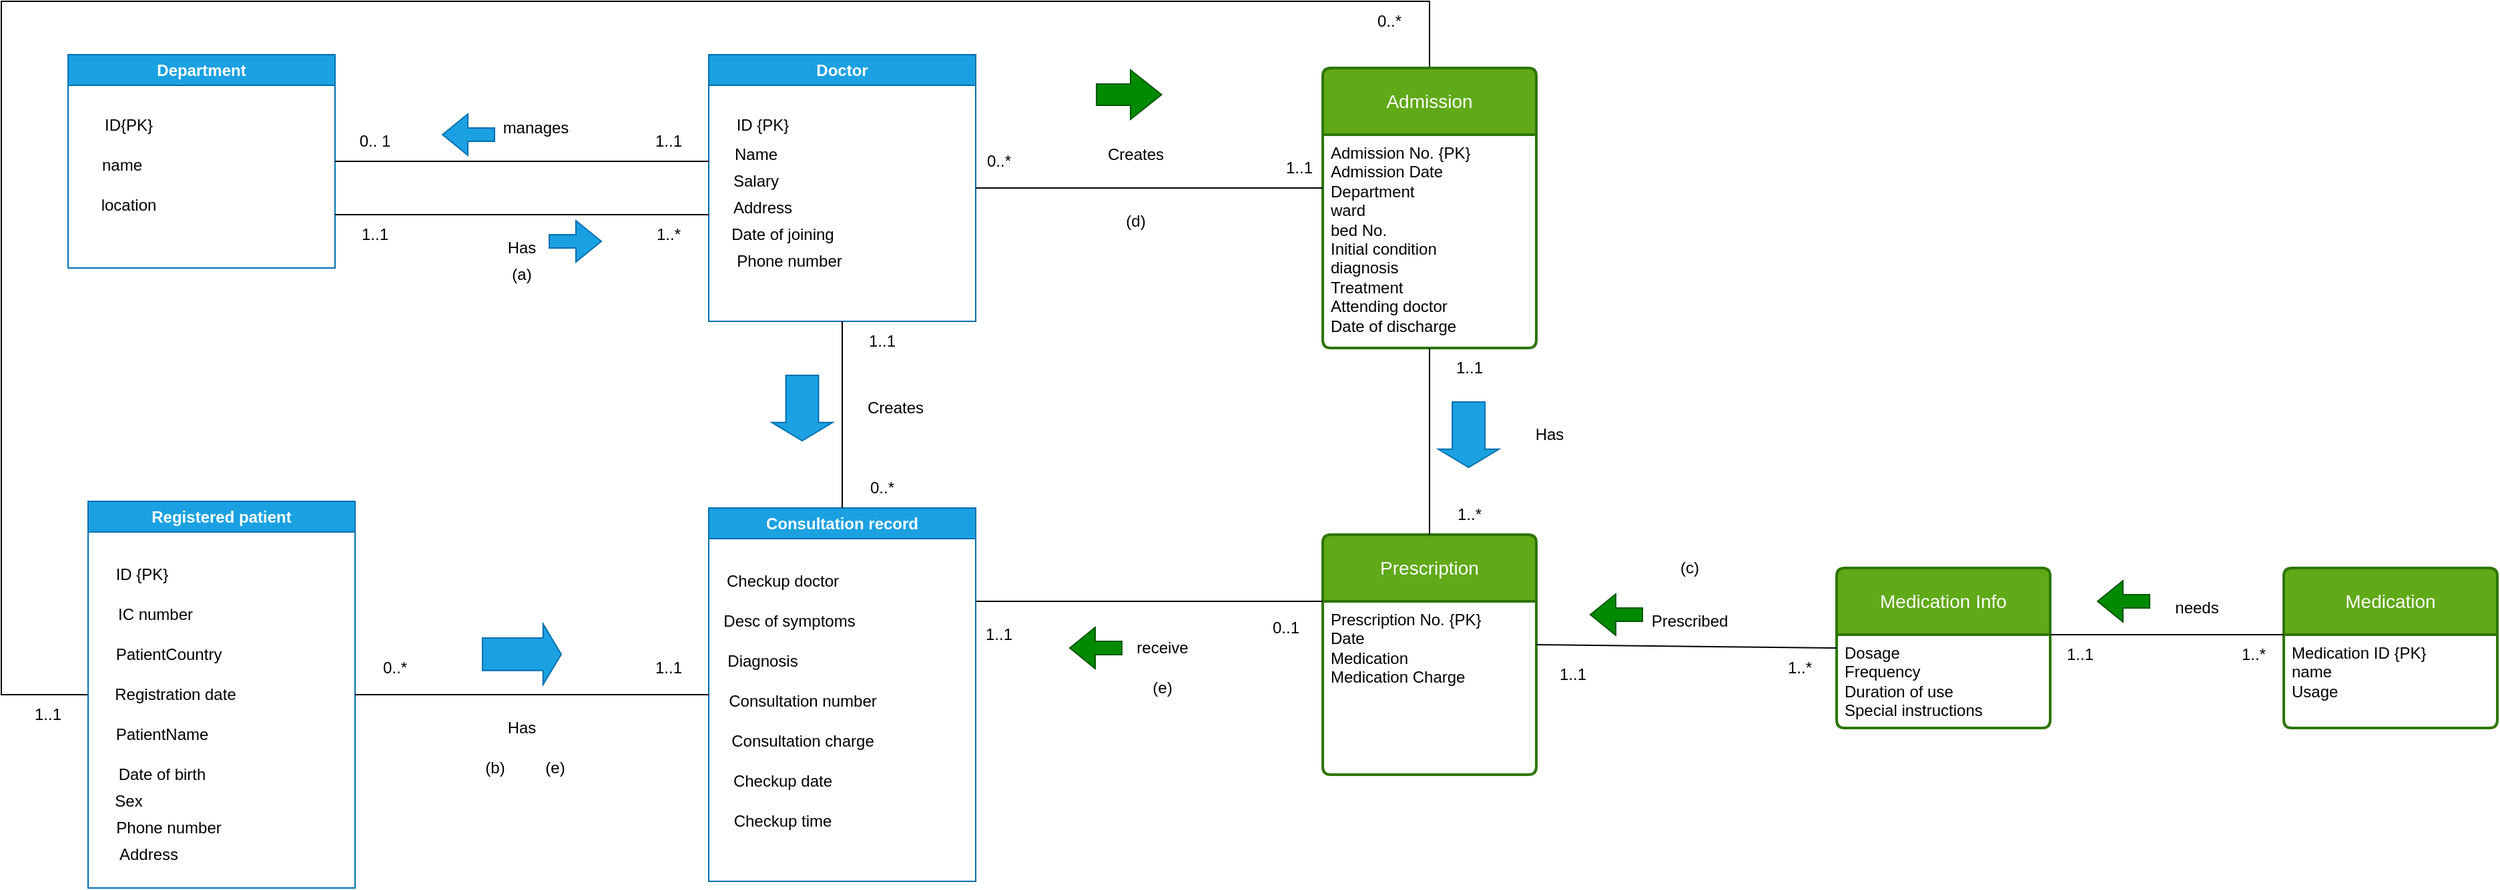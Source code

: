 <mxfile version="26.2.14">
  <diagram name="Page-1" id="pgiMqyUjf4aCU3Kz9-66">
    <mxGraphModel dx="1316" dy="726" grid="1" gridSize="10" guides="1" tooltips="1" connect="1" arrows="1" fold="1" page="1" pageScale="1" pageWidth="850" pageHeight="1100" math="0" shadow="0">
      <root>
        <mxCell id="0" />
        <mxCell id="1" parent="0" />
        <mxCell id="iwBYStO_40tfpdYds1Tp-1" value="Department" style="swimlane;whiteSpace=wrap;html=1;fillColor=#1ba1e2;fontColor=#ffffff;strokeColor=#006EAF;fillStyle=auto;" parent="1" vertex="1">
          <mxGeometry x="190" y="690" width="200" height="160" as="geometry" />
        </mxCell>
        <mxCell id="iwBYStO_40tfpdYds1Tp-2" value="ID{PK}" style="text;html=1;align=center;verticalAlign=middle;resizable=0;points=[];autosize=1;strokeColor=none;fillColor=none;" parent="iwBYStO_40tfpdYds1Tp-1" vertex="1">
          <mxGeometry x="15" y="38" width="60" height="30" as="geometry" />
        </mxCell>
        <mxCell id="iwBYStO_40tfpdYds1Tp-4" value="location" style="text;html=1;align=center;verticalAlign=middle;resizable=0;points=[];autosize=1;strokeColor=none;fillColor=none;" parent="iwBYStO_40tfpdYds1Tp-1" vertex="1">
          <mxGeometry x="15" y="98" width="60" height="30" as="geometry" />
        </mxCell>
        <mxCell id="iwBYStO_40tfpdYds1Tp-3" value="name" style="text;html=1;align=center;verticalAlign=middle;resizable=0;points=[];autosize=1;strokeColor=none;fillColor=none;" parent="iwBYStO_40tfpdYds1Tp-1" vertex="1">
          <mxGeometry x="15" y="68" width="50" height="30" as="geometry" />
        </mxCell>
        <mxCell id="iwBYStO_40tfpdYds1Tp-5" value="Doctor" style="swimlane;whiteSpace=wrap;html=1;fillColor=#1ba1e2;fontColor=#ffffff;strokeColor=#006EAF;" parent="1" vertex="1">
          <mxGeometry x="670" y="690" width="200" height="200" as="geometry" />
        </mxCell>
        <mxCell id="iwBYStO_40tfpdYds1Tp-7" value="Name" style="text;html=1;align=center;verticalAlign=middle;resizable=0;points=[];autosize=1;strokeColor=none;fillColor=none;" parent="iwBYStO_40tfpdYds1Tp-5" vertex="1">
          <mxGeometry x="5" y="60" width="60" height="30" as="geometry" />
        </mxCell>
        <mxCell id="iwBYStO_40tfpdYds1Tp-8" value="Phone number" style="text;html=1;align=center;verticalAlign=middle;resizable=0;points=[];autosize=1;strokeColor=none;fillColor=none;" parent="iwBYStO_40tfpdYds1Tp-5" vertex="1">
          <mxGeometry x="10" y="140" width="100" height="30" as="geometry" />
        </mxCell>
        <mxCell id="iwBYStO_40tfpdYds1Tp-6" value="ID {PK}" style="text;html=1;align=center;verticalAlign=middle;resizable=0;points=[];autosize=1;strokeColor=none;fillColor=none;" parent="iwBYStO_40tfpdYds1Tp-5" vertex="1">
          <mxGeometry x="10" y="38" width="60" height="30" as="geometry" />
        </mxCell>
        <mxCell id="iwBYStO_40tfpdYds1Tp-9" value="Address" style="text;html=1;align=center;verticalAlign=middle;resizable=0;points=[];autosize=1;strokeColor=none;fillColor=none;" parent="iwBYStO_40tfpdYds1Tp-5" vertex="1">
          <mxGeometry x="5" y="100" width="70" height="30" as="geometry" />
        </mxCell>
        <mxCell id="iwBYStO_40tfpdYds1Tp-10" value="Salary" style="text;html=1;align=center;verticalAlign=middle;resizable=0;points=[];autosize=1;strokeColor=none;fillColor=none;" parent="iwBYStO_40tfpdYds1Tp-5" vertex="1">
          <mxGeometry x="5" y="80" width="60" height="30" as="geometry" />
        </mxCell>
        <mxCell id="iwBYStO_40tfpdYds1Tp-11" value="Date of joining" style="text;html=1;align=center;verticalAlign=middle;resizable=0;points=[];autosize=1;strokeColor=none;fillColor=none;" parent="iwBYStO_40tfpdYds1Tp-5" vertex="1">
          <mxGeometry x="5" y="120" width="100" height="30" as="geometry" />
        </mxCell>
        <mxCell id="g-n3ValnLm8aZ3QtFes6-37" style="edgeStyle=orthogonalEdgeStyle;rounded=0;orthogonalLoop=1;jettySize=auto;html=1;entryX=0.5;entryY=0;entryDx=0;entryDy=0;endArrow=none;startFill=0;" edge="1" parent="1" source="iwBYStO_40tfpdYds1Tp-29" target="CYYpIv-HnM-2PHfvu33v-6">
          <mxGeometry relative="1" as="geometry">
            <Array as="points">
              <mxPoint x="140" y="1170" />
              <mxPoint x="140" y="650" />
              <mxPoint x="1210" y="650" />
            </Array>
          </mxGeometry>
        </mxCell>
        <mxCell id="iwBYStO_40tfpdYds1Tp-29" value="Registered patient" style="swimlane;whiteSpace=wrap;html=1;fillColor=#1ba1e2;fontColor=#ffffff;strokeColor=#006EAF;" parent="1" vertex="1">
          <mxGeometry x="205" y="1025" width="200" height="290" as="geometry" />
        </mxCell>
        <mxCell id="iwBYStO_40tfpdYds1Tp-30" value="ID {PK}" style="text;html=1;align=center;verticalAlign=middle;resizable=0;points=[];autosize=1;strokeColor=none;fillColor=none;" parent="iwBYStO_40tfpdYds1Tp-29" vertex="1">
          <mxGeometry x="10" y="40" width="60" height="30" as="geometry" />
        </mxCell>
        <mxCell id="iwBYStO_40tfpdYds1Tp-31" value="Registration date" style="text;html=1;align=center;verticalAlign=middle;resizable=0;points=[];autosize=1;strokeColor=none;fillColor=none;" parent="iwBYStO_40tfpdYds1Tp-29" vertex="1">
          <mxGeometry x="10" y="130" width="110" height="30" as="geometry" />
        </mxCell>
        <mxCell id="iwBYStO_40tfpdYds1Tp-21" value="PatientName" style="text;html=1;align=center;verticalAlign=middle;resizable=0;points=[];autosize=1;strokeColor=none;fillColor=none;" parent="iwBYStO_40tfpdYds1Tp-29" vertex="1">
          <mxGeometry x="10" y="160" width="90" height="30" as="geometry" />
        </mxCell>
        <mxCell id="iwBYStO_40tfpdYds1Tp-22" value="PatientCountry" style="text;html=1;align=center;verticalAlign=middle;resizable=0;points=[];autosize=1;strokeColor=none;fillColor=none;" parent="iwBYStO_40tfpdYds1Tp-29" vertex="1">
          <mxGeometry x="10" y="100" width="100" height="30" as="geometry" />
        </mxCell>
        <mxCell id="iwBYStO_40tfpdYds1Tp-23" value="IC number" style="text;html=1;align=center;verticalAlign=middle;resizable=0;points=[];autosize=1;strokeColor=none;fillColor=none;" parent="iwBYStO_40tfpdYds1Tp-29" vertex="1">
          <mxGeometry x="10" y="70" width="80" height="30" as="geometry" />
        </mxCell>
        <mxCell id="iwBYStO_40tfpdYds1Tp-25" value="Date of birth" style="text;html=1;align=center;verticalAlign=middle;resizable=0;points=[];autosize=1;strokeColor=none;fillColor=none;" parent="iwBYStO_40tfpdYds1Tp-29" vertex="1">
          <mxGeometry x="10" y="190" width="90" height="30" as="geometry" />
        </mxCell>
        <mxCell id="iwBYStO_40tfpdYds1Tp-26" value="Sex" style="text;html=1;align=center;verticalAlign=middle;resizable=0;points=[];autosize=1;strokeColor=none;fillColor=none;" parent="iwBYStO_40tfpdYds1Tp-29" vertex="1">
          <mxGeometry x="10" y="210" width="40" height="30" as="geometry" />
        </mxCell>
        <mxCell id="iwBYStO_40tfpdYds1Tp-27" value="Phone number" style="text;html=1;align=center;verticalAlign=middle;resizable=0;points=[];autosize=1;strokeColor=none;fillColor=none;" parent="iwBYStO_40tfpdYds1Tp-29" vertex="1">
          <mxGeometry x="10" y="230" width="100" height="30" as="geometry" />
        </mxCell>
        <mxCell id="iwBYStO_40tfpdYds1Tp-28" value="Address" style="text;html=1;align=center;verticalAlign=middle;resizable=0;points=[];autosize=1;strokeColor=none;fillColor=none;" parent="iwBYStO_40tfpdYds1Tp-29" vertex="1">
          <mxGeometry x="10" y="250" width="70" height="30" as="geometry" />
        </mxCell>
        <mxCell id="iwBYStO_40tfpdYds1Tp-32" value="" style="endArrow=none;html=1;rounded=0;" parent="1" edge="1">
          <mxGeometry width="50" height="50" relative="1" as="geometry">
            <mxPoint x="390" y="770" as="sourcePoint" />
            <mxPoint x="670" y="770" as="targetPoint" />
          </mxGeometry>
        </mxCell>
        <mxCell id="iwBYStO_40tfpdYds1Tp-33" value="" style="endArrow=none;html=1;rounded=0;" parent="1" edge="1">
          <mxGeometry width="50" height="50" relative="1" as="geometry">
            <mxPoint x="390" y="810" as="sourcePoint" />
            <mxPoint x="670" y="810" as="targetPoint" />
          </mxGeometry>
        </mxCell>
        <mxCell id="iwBYStO_40tfpdYds1Tp-35" value="Consultation record" style="swimlane;whiteSpace=wrap;html=1;fillColor=#1ba1e2;fontColor=#ffffff;strokeColor=#006EAF;" parent="1" vertex="1">
          <mxGeometry x="670" y="1030" width="200" height="280" as="geometry" />
        </mxCell>
        <mxCell id="iwBYStO_40tfpdYds1Tp-39" value="Checkup doctor" style="text;html=1;align=center;verticalAlign=middle;resizable=0;points=[];autosize=1;strokeColor=none;fillColor=none;" parent="iwBYStO_40tfpdYds1Tp-35" vertex="1">
          <mxGeometry y="40" width="110" height="30" as="geometry" />
        </mxCell>
        <mxCell id="iwBYStO_40tfpdYds1Tp-40" value="Desc of symptoms" style="text;html=1;align=center;verticalAlign=middle;resizable=0;points=[];autosize=1;strokeColor=none;fillColor=none;" parent="iwBYStO_40tfpdYds1Tp-35" vertex="1">
          <mxGeometry y="70" width="120" height="30" as="geometry" />
        </mxCell>
        <mxCell id="iwBYStO_40tfpdYds1Tp-41" value="Diagnosis" style="text;html=1;align=center;verticalAlign=middle;resizable=0;points=[];autosize=1;strokeColor=none;fillColor=none;" parent="iwBYStO_40tfpdYds1Tp-35" vertex="1">
          <mxGeometry y="100" width="80" height="30" as="geometry" />
        </mxCell>
        <mxCell id="iwBYStO_40tfpdYds1Tp-42" value="Consultation number" style="text;html=1;align=center;verticalAlign=middle;resizable=0;points=[];autosize=1;strokeColor=none;fillColor=none;" parent="iwBYStO_40tfpdYds1Tp-35" vertex="1">
          <mxGeometry x="5" y="130" width="130" height="30" as="geometry" />
        </mxCell>
        <mxCell id="iwBYStO_40tfpdYds1Tp-45" value="Consultation charge" style="text;html=1;align=center;verticalAlign=middle;resizable=0;points=[];autosize=1;strokeColor=none;fillColor=none;" parent="iwBYStO_40tfpdYds1Tp-35" vertex="1">
          <mxGeometry x="5" y="160" width="130" height="30" as="geometry" />
        </mxCell>
        <mxCell id="iwBYStO_40tfpdYds1Tp-46" value="Checkup date" style="text;html=1;align=center;verticalAlign=middle;resizable=0;points=[];autosize=1;strokeColor=none;fillColor=none;" parent="iwBYStO_40tfpdYds1Tp-35" vertex="1">
          <mxGeometry x="5" y="190" width="100" height="30" as="geometry" />
        </mxCell>
        <mxCell id="iwBYStO_40tfpdYds1Tp-48" value="Checkup time" style="text;html=1;align=center;verticalAlign=middle;resizable=0;points=[];autosize=1;strokeColor=none;fillColor=none;" parent="iwBYStO_40tfpdYds1Tp-35" vertex="1">
          <mxGeometry x="5" y="220" width="100" height="30" as="geometry" />
        </mxCell>
        <mxCell id="SlIInPcPAZ8TnYqFgtZE-3" value="manages" style="text;html=1;align=center;verticalAlign=middle;resizable=0;points=[];autosize=1;strokeColor=none;fillColor=none;" parent="1" vertex="1">
          <mxGeometry x="505" y="730" width="70" height="30" as="geometry" />
        </mxCell>
        <mxCell id="SlIInPcPAZ8TnYqFgtZE-5" value="0.. 1" style="text;html=1;align=center;verticalAlign=middle;whiteSpace=wrap;rounded=0;" parent="1" vertex="1">
          <mxGeometry x="390" y="740" width="60" height="30" as="geometry" />
        </mxCell>
        <mxCell id="SlIInPcPAZ8TnYqFgtZE-6" value="" style="shape=flexArrow;endArrow=block;html=1;rounded=0;fillColor=#1ba1e2;strokeColor=#006EAF;" parent="1" edge="1">
          <mxGeometry width="50" height="50" relative="1" as="geometry">
            <mxPoint x="550" y="830" as="sourcePoint" />
            <mxPoint x="590" y="830" as="targetPoint" />
          </mxGeometry>
        </mxCell>
        <mxCell id="SlIInPcPAZ8TnYqFgtZE-7" value="" style="shape=flexArrow;endArrow=block;html=1;rounded=0;fillColor=#1ba1e2;strokeColor=#006EAF;" parent="1" edge="1">
          <mxGeometry width="50" height="50" relative="1" as="geometry">
            <mxPoint x="510" y="750" as="sourcePoint" />
            <mxPoint x="470" y="750" as="targetPoint" />
          </mxGeometry>
        </mxCell>
        <mxCell id="SlIInPcPAZ8TnYqFgtZE-9" value="Has" style="text;html=1;align=center;verticalAlign=middle;whiteSpace=wrap;rounded=0;" parent="1" vertex="1">
          <mxGeometry x="500" y="820" width="60" height="30" as="geometry" />
        </mxCell>
        <mxCell id="SlIInPcPAZ8TnYqFgtZE-10" value="1..1" style="text;html=1;align=center;verticalAlign=middle;whiteSpace=wrap;rounded=0;" parent="1" vertex="1">
          <mxGeometry x="610" y="740" width="60" height="30" as="geometry" />
        </mxCell>
        <mxCell id="SlIInPcPAZ8TnYqFgtZE-11" value="1..1" style="text;html=1;align=center;verticalAlign=middle;whiteSpace=wrap;rounded=0;" parent="1" vertex="1">
          <mxGeometry x="390" y="810" width="60" height="30" as="geometry" />
        </mxCell>
        <mxCell id="SlIInPcPAZ8TnYqFgtZE-12" value="1..*" style="text;html=1;align=center;verticalAlign=middle;whiteSpace=wrap;rounded=0;" parent="1" vertex="1">
          <mxGeometry x="610" y="810" width="60" height="30" as="geometry" />
        </mxCell>
        <mxCell id="SlIInPcPAZ8TnYqFgtZE-24" value="" style="shape=flexArrow;endArrow=block;html=1;rounded=0;fillColor=#1ba1e2;strokeColor=#006EAF;width=24.444;endSize=4.206;" parent="1" edge="1">
          <mxGeometry width="50" height="50" relative="1" as="geometry">
            <mxPoint x="500" y="1139.71" as="sourcePoint" />
            <mxPoint x="560" y="1139.71" as="targetPoint" />
          </mxGeometry>
        </mxCell>
        <mxCell id="SlIInPcPAZ8TnYqFgtZE-25" value="Has" style="text;html=1;align=center;verticalAlign=middle;whiteSpace=wrap;rounded=0;" parent="1" vertex="1">
          <mxGeometry x="500" y="1180" width="60" height="30" as="geometry" />
        </mxCell>
        <mxCell id="SlIInPcPAZ8TnYqFgtZE-26" value="1..1" style="text;html=1;align=center;verticalAlign=middle;whiteSpace=wrap;rounded=0;" parent="1" vertex="1">
          <mxGeometry x="610" y="1135" width="60" height="30" as="geometry" />
        </mxCell>
        <mxCell id="SlIInPcPAZ8TnYqFgtZE-27" value="0..*" style="text;html=1;align=center;verticalAlign=middle;whiteSpace=wrap;rounded=0;" parent="1" vertex="1">
          <mxGeometry x="405" y="1135" width="60" height="30" as="geometry" />
        </mxCell>
        <mxCell id="SlIInPcPAZ8TnYqFgtZE-28" value="&lt;font style=&quot;color: light-dark(rgb(0, 0, 0), rgb(255, 0, 0));&quot;&gt;(a)&lt;/font&gt;" style="text;html=1;align=center;verticalAlign=middle;whiteSpace=wrap;rounded=0;" parent="1" vertex="1">
          <mxGeometry x="500" y="840" width="60" height="30" as="geometry" />
        </mxCell>
        <mxCell id="SlIInPcPAZ8TnYqFgtZE-29" value="&lt;font style=&quot;color: light-dark(rgb(0, 0, 0), rgb(255, 0, 0));&quot;&gt;(b)&lt;/font&gt;" style="text;html=1;align=center;verticalAlign=middle;whiteSpace=wrap;rounded=0;" parent="1" vertex="1">
          <mxGeometry x="480" y="1210" width="60" height="30" as="geometry" />
        </mxCell>
        <mxCell id="CYYpIv-HnM-2PHfvu33v-6" value="Admission" style="swimlane;childLayout=stackLayout;horizontal=1;startSize=50;horizontalStack=0;rounded=1;fontSize=14;fontStyle=0;strokeWidth=2;resizeParent=0;resizeLast=1;shadow=0;dashed=0;align=center;arcSize=4;whiteSpace=wrap;html=1;fillColor=#60a917;fontColor=#ffffff;strokeColor=#2D7600;" parent="1" vertex="1">
          <mxGeometry x="1130" y="700" width="160" height="210" as="geometry" />
        </mxCell>
        <mxCell id="CYYpIv-HnM-2PHfvu33v-7" value="&lt;div&gt;Admission No. {PK}&lt;/div&gt;Admission Date&lt;br&gt;Department&lt;div&gt;ward&lt;/div&gt;&lt;div&gt;bed No.&lt;br&gt;Initial condition&lt;br&gt;diagnosis&lt;br&gt;Treatment&lt;br&gt;Attending doctor&lt;/div&gt;&lt;div&gt;Date of discharge&lt;/div&gt;&lt;div&gt;&lt;br&gt;&lt;/div&gt;" style="align=left;strokeColor=none;fillColor=none;spacingLeft=4;spacingRight=4;fontSize=12;verticalAlign=top;resizable=0;rotatable=0;part=1;html=1;whiteSpace=wrap;" parent="CYYpIv-HnM-2PHfvu33v-6" vertex="1">
          <mxGeometry y="50" width="160" height="160" as="geometry" />
        </mxCell>
        <mxCell id="CYYpIv-HnM-2PHfvu33v-8" value="" style="endArrow=none;html=1;rounded=0;entryX=1;entryY=0.5;entryDx=0;entryDy=0;exitX=0;exitY=0.25;exitDx=0;exitDy=0;" parent="1" source="CYYpIv-HnM-2PHfvu33v-7" target="iwBYStO_40tfpdYds1Tp-5" edge="1">
          <mxGeometry relative="1" as="geometry">
            <mxPoint x="1120" y="770" as="sourcePoint" />
            <mxPoint x="1120" y="950" as="targetPoint" />
          </mxGeometry>
        </mxCell>
        <mxCell id="CYYpIv-HnM-2PHfvu33v-10" value="Prescription" style="swimlane;childLayout=stackLayout;horizontal=1;startSize=50;horizontalStack=0;rounded=1;fontSize=14;fontStyle=0;strokeWidth=2;resizeParent=0;resizeLast=1;shadow=0;dashed=0;align=center;arcSize=4;whiteSpace=wrap;html=1;fillColor=#60a917;fontColor=#ffffff;strokeColor=#2D7600;" parent="1" vertex="1">
          <mxGeometry x="1130" y="1050" width="160" height="180" as="geometry" />
        </mxCell>
        <mxCell id="CYYpIv-HnM-2PHfvu33v-11" value="&lt;div&gt;Prescription No. {PK}&lt;/div&gt;&lt;div&gt;Date&lt;br&gt;&lt;/div&gt;Medication&lt;div&gt;Medication Charge&lt;/div&gt;" style="align=left;strokeColor=none;fillColor=none;spacingLeft=4;spacingRight=4;fontSize=12;verticalAlign=top;resizable=0;rotatable=0;part=1;html=1;whiteSpace=wrap;" parent="CYYpIv-HnM-2PHfvu33v-10" vertex="1">
          <mxGeometry y="50" width="160" height="130" as="geometry" />
        </mxCell>
        <mxCell id="CYYpIv-HnM-2PHfvu33v-12" value="Medication Info" style="swimlane;childLayout=stackLayout;horizontal=1;startSize=50;horizontalStack=0;rounded=1;fontSize=14;fontStyle=0;strokeWidth=2;resizeParent=0;resizeLast=1;shadow=0;dashed=0;align=center;arcSize=4;whiteSpace=wrap;html=1;fillColor=#60a917;fontColor=#ffffff;strokeColor=#2D7600;" parent="1" vertex="1">
          <mxGeometry x="1515" y="1075" width="160" height="120" as="geometry" />
        </mxCell>
        <mxCell id="CYYpIv-HnM-2PHfvu33v-13" value="&lt;div&gt;&lt;div&gt;Dosage&lt;/div&gt;&lt;div&gt;Frequency&lt;/div&gt;&lt;div&gt;Duration of use&lt;br&gt;Special instructions&lt;/div&gt;&lt;/div&gt;" style="align=left;strokeColor=none;fillColor=none;spacingLeft=4;spacingRight=4;fontSize=12;verticalAlign=top;resizable=0;rotatable=0;part=1;html=1;whiteSpace=wrap;" parent="CYYpIv-HnM-2PHfvu33v-12" vertex="1">
          <mxGeometry y="50" width="160" height="70" as="geometry" />
        </mxCell>
        <mxCell id="CYYpIv-HnM-2PHfvu33v-14" value="" style="endArrow=none;html=1;rounded=0;entryX=0;entryY=0;entryDx=0;entryDy=0;" parent="1" target="CYYpIv-HnM-2PHfvu33v-11" edge="1">
          <mxGeometry width="50" height="50" relative="1" as="geometry">
            <mxPoint x="870" y="1100" as="sourcePoint" />
            <mxPoint x="1000" y="1144" as="targetPoint" />
          </mxGeometry>
        </mxCell>
        <mxCell id="CYYpIv-HnM-2PHfvu33v-27" value="1..1" style="text;html=1;align=center;verticalAlign=middle;whiteSpace=wrap;rounded=0;" parent="1" vertex="1">
          <mxGeometry x="870" y="1115" width="35" height="20" as="geometry" />
        </mxCell>
        <mxCell id="CYYpIv-HnM-2PHfvu33v-28" value="0..1" style="text;html=1;align=center;verticalAlign=middle;whiteSpace=wrap;rounded=0;" parent="1" vertex="1">
          <mxGeometry x="1085" y="1110" width="35" height="20" as="geometry" />
        </mxCell>
        <mxCell id="CYYpIv-HnM-2PHfvu33v-29" value="receive" style="text;html=1;align=center;verticalAlign=middle;whiteSpace=wrap;rounded=0;" parent="1" vertex="1">
          <mxGeometry x="985" y="1120" width="50" height="30" as="geometry" />
        </mxCell>
        <mxCell id="CYYpIv-HnM-2PHfvu33v-31" value="" style="shape=flexArrow;endArrow=block;html=1;rounded=0;fillColor=#008a00;strokeColor=#005700;" parent="1" edge="1">
          <mxGeometry width="50" height="50" relative="1" as="geometry">
            <mxPoint x="980" y="1135" as="sourcePoint" />
            <mxPoint x="940" y="1135" as="targetPoint" />
          </mxGeometry>
        </mxCell>
        <mxCell id="CYYpIv-HnM-2PHfvu33v-32" value="Prescribed" style="text;html=1;align=center;verticalAlign=middle;whiteSpace=wrap;rounded=0;" parent="1" vertex="1">
          <mxGeometry x="1380" y="1100" width="50" height="30" as="geometry" />
        </mxCell>
        <mxCell id="CYYpIv-HnM-2PHfvu33v-33" value="" style="shape=flexArrow;endArrow=block;html=1;rounded=0;fillColor=#008a00;strokeColor=#005700;" parent="1" edge="1">
          <mxGeometry width="50" height="50" relative="1" as="geometry">
            <mxPoint x="1370" y="1110.0" as="sourcePoint" />
            <mxPoint x="1330" y="1110.0" as="targetPoint" />
          </mxGeometry>
        </mxCell>
        <mxCell id="CYYpIv-HnM-2PHfvu33v-34" value="1..1" style="text;html=1;align=center;verticalAlign=middle;whiteSpace=wrap;rounded=0;" parent="1" vertex="1">
          <mxGeometry x="1300" y="1145" width="35" height="20" as="geometry" />
        </mxCell>
        <mxCell id="CYYpIv-HnM-2PHfvu33v-35" value="1..*" style="text;html=1;align=center;verticalAlign=middle;whiteSpace=wrap;rounded=0;" parent="1" vertex="1">
          <mxGeometry x="1470" y="1140" width="35" height="20" as="geometry" />
        </mxCell>
        <mxCell id="HaMvnOQRpAeRhv2OksEQ-1" value="Creates" style="text;html=1;align=center;verticalAlign=middle;whiteSpace=wrap;rounded=0;direction=west;flipV=1;flipH=1;" parent="1" vertex="1">
          <mxGeometry x="960" y="750" width="60" height="30" as="geometry" />
        </mxCell>
        <mxCell id="HaMvnOQRpAeRhv2OksEQ-2" value="0..*" style="text;html=1;align=center;verticalAlign=middle;whiteSpace=wrap;rounded=0;" parent="1" vertex="1">
          <mxGeometry x="870" y="760" width="35" height="20" as="geometry" />
        </mxCell>
        <mxCell id="HaMvnOQRpAeRhv2OksEQ-4" value="1..1" style="text;html=1;align=center;verticalAlign=middle;whiteSpace=wrap;rounded=0;" parent="1" vertex="1">
          <mxGeometry x="1095" y="765" width="35" height="20" as="geometry" />
        </mxCell>
        <mxCell id="HaMvnOQRpAeRhv2OksEQ-5" value="" style="shape=flexArrow;endArrow=block;html=1;rounded=0;fillColor=#008a00;strokeColor=#005700;width=16;endSize=7.416;" parent="1" edge="1">
          <mxGeometry width="50" height="50" relative="1" as="geometry">
            <mxPoint x="960.0" y="720" as="sourcePoint" />
            <mxPoint x="1009.75" y="720" as="targetPoint" />
          </mxGeometry>
        </mxCell>
        <mxCell id="g-n3ValnLm8aZ3QtFes6-1" value="&lt;font style=&quot;color: light-dark(rgb(0, 0, 0), rgb(255, 0, 0));&quot;&gt;(c)&lt;/font&gt;" style="text;html=1;align=center;verticalAlign=middle;whiteSpace=wrap;rounded=0;" vertex="1" parent="1">
          <mxGeometry x="1375" y="1060" width="60" height="30" as="geometry" />
        </mxCell>
        <mxCell id="g-n3ValnLm8aZ3QtFes6-3" value="&lt;font style=&quot;color: light-dark(rgb(0, 0, 0), rgb(255, 0, 0));&quot;&gt;(e)&lt;/font&gt;" style="text;html=1;align=center;verticalAlign=middle;whiteSpace=wrap;rounded=0;" vertex="1" parent="1">
          <mxGeometry x="980" y="1150" width="60" height="30" as="geometry" />
        </mxCell>
        <mxCell id="g-n3ValnLm8aZ3QtFes6-5" value="" style="endArrow=none;html=1;rounded=0;entryX=0.5;entryY=0;entryDx=0;entryDy=0;exitX=0.5;exitY=1;exitDx=0;exitDy=0;" edge="1" parent="1" source="iwBYStO_40tfpdYds1Tp-5" target="iwBYStO_40tfpdYds1Tp-35">
          <mxGeometry width="50" height="50" relative="1" as="geometry">
            <mxPoint x="575" y="968.75" as="sourcePoint" />
            <mxPoint x="245" y="968.75" as="targetPoint" />
          </mxGeometry>
        </mxCell>
        <mxCell id="g-n3ValnLm8aZ3QtFes6-7" value="Creates" style="text;html=1;align=center;verticalAlign=middle;whiteSpace=wrap;rounded=0;direction=west;flipV=1;flipH=1;rotation=0;" vertex="1" parent="1">
          <mxGeometry x="780" y="940" width="60" height="30" as="geometry" />
        </mxCell>
        <mxCell id="g-n3ValnLm8aZ3QtFes6-14" value="" style="endArrow=none;html=1;rounded=0;entryX=1;entryY=0.5;entryDx=0;entryDy=0;exitX=0;exitY=0.5;exitDx=0;exitDy=0;" edge="1" parent="1" source="iwBYStO_40tfpdYds1Tp-35" target="iwBYStO_40tfpdYds1Tp-29">
          <mxGeometry width="50" height="50" relative="1" as="geometry">
            <mxPoint x="600" y="1130" as="sourcePoint" />
            <mxPoint x="600" y="1270" as="targetPoint" />
          </mxGeometry>
        </mxCell>
        <mxCell id="g-n3ValnLm8aZ3QtFes6-15" value="" style="endArrow=none;html=1;rounded=0;entryX=0;entryY=0.5;entryDx=0;entryDy=0;exitX=1;exitY=0.25;exitDx=0;exitDy=0;" edge="1" parent="1" source="CYYpIv-HnM-2PHfvu33v-11" target="CYYpIv-HnM-2PHfvu33v-12">
          <mxGeometry width="50" height="50" relative="1" as="geometry">
            <mxPoint x="1275" y="1139.41" as="sourcePoint" />
            <mxPoint x="1525" y="1139.41" as="targetPoint" />
          </mxGeometry>
        </mxCell>
        <mxCell id="g-n3ValnLm8aZ3QtFes6-17" value="1..1" style="text;html=1;align=center;verticalAlign=middle;whiteSpace=wrap;rounded=0;" vertex="1" parent="1">
          <mxGeometry x="770" y="890" width="60" height="30" as="geometry" />
        </mxCell>
        <mxCell id="g-n3ValnLm8aZ3QtFes6-18" value="0..*" style="text;html=1;align=center;verticalAlign=middle;whiteSpace=wrap;rounded=0;" vertex="1" parent="1">
          <mxGeometry x="770" y="1000" width="60" height="30" as="geometry" />
        </mxCell>
        <mxCell id="g-n3ValnLm8aZ3QtFes6-19" value="" style="shape=flexArrow;endArrow=block;html=1;rounded=0;fillColor=#1ba1e2;strokeColor=#006EAF;width=24.444;endSize=4.206;" edge="1" parent="1">
          <mxGeometry width="50" height="50" relative="1" as="geometry">
            <mxPoint x="740" y="930" as="sourcePoint" />
            <mxPoint x="740" y="980" as="targetPoint" />
          </mxGeometry>
        </mxCell>
        <mxCell id="g-n3ValnLm8aZ3QtFes6-21" value="" style="endArrow=none;html=1;rounded=0;entryX=0.5;entryY=0;entryDx=0;entryDy=0;exitX=0.5;exitY=1;exitDx=0;exitDy=0;" edge="1" parent="1" source="CYYpIv-HnM-2PHfvu33v-7" target="CYYpIv-HnM-2PHfvu33v-10">
          <mxGeometry width="50" height="50" relative="1" as="geometry">
            <mxPoint x="1060" y="951.5" as="sourcePoint" />
            <mxPoint x="1295" y="958.5" as="targetPoint" />
          </mxGeometry>
        </mxCell>
        <mxCell id="g-n3ValnLm8aZ3QtFes6-22" value="1..1" style="text;html=1;align=center;verticalAlign=middle;whiteSpace=wrap;rounded=0;" vertex="1" parent="1">
          <mxGeometry x="1210" y="910" width="60" height="30" as="geometry" />
        </mxCell>
        <mxCell id="g-n3ValnLm8aZ3QtFes6-23" value="1..*" style="text;html=1;align=center;verticalAlign=middle;whiteSpace=wrap;rounded=0;" vertex="1" parent="1">
          <mxGeometry x="1210" y="1020" width="60" height="30" as="geometry" />
        </mxCell>
        <mxCell id="g-n3ValnLm8aZ3QtFes6-24" value="&lt;font style=&quot;color: light-dark(rgb(0, 0, 0), rgb(255, 0, 0));&quot;&gt;(d)&lt;/font&gt;" style="text;html=1;align=center;verticalAlign=middle;whiteSpace=wrap;rounded=0;" vertex="1" parent="1">
          <mxGeometry x="960" y="800" width="60" height="30" as="geometry" />
        </mxCell>
        <mxCell id="g-n3ValnLm8aZ3QtFes6-25" value="&lt;font style=&quot;color: light-dark(rgb(0, 0, 0), rgb(255, 0, 0));&quot;&gt;(e)&lt;/font&gt;" style="text;html=1;align=center;verticalAlign=middle;whiteSpace=wrap;rounded=0;" vertex="1" parent="1">
          <mxGeometry x="525" y="1210" width="60" height="30" as="geometry" />
        </mxCell>
        <mxCell id="g-n3ValnLm8aZ3QtFes6-26" value="Has" style="text;html=1;align=center;verticalAlign=middle;whiteSpace=wrap;rounded=0;direction=west;flipV=1;flipH=1;rotation=0;" vertex="1" parent="1">
          <mxGeometry x="1270" y="960" width="60" height="30" as="geometry" />
        </mxCell>
        <mxCell id="g-n3ValnLm8aZ3QtFes6-27" value="" style="shape=flexArrow;endArrow=block;html=1;rounded=0;fillColor=#1ba1e2;strokeColor=#006EAF;width=24.444;endSize=4.206;" edge="1" parent="1">
          <mxGeometry width="50" height="50" relative="1" as="geometry">
            <mxPoint x="1239.29" y="950" as="sourcePoint" />
            <mxPoint x="1239.29" y="1000" as="targetPoint" />
          </mxGeometry>
        </mxCell>
        <mxCell id="g-n3ValnLm8aZ3QtFes6-28" value="Medication" style="swimlane;childLayout=stackLayout;horizontal=1;startSize=50;horizontalStack=0;rounded=1;fontSize=14;fontStyle=0;strokeWidth=2;resizeParent=0;resizeLast=1;shadow=0;dashed=0;align=center;arcSize=4;whiteSpace=wrap;html=1;fillColor=#60a917;fontColor=#ffffff;strokeColor=#2D7600;" vertex="1" parent="1">
          <mxGeometry x="1850" y="1075" width="160" height="120" as="geometry" />
        </mxCell>
        <mxCell id="g-n3ValnLm8aZ3QtFes6-29" value="Medication ID {PK}&lt;div&gt;name&lt;/div&gt;&lt;div&gt;Usage&lt;/div&gt;&lt;div&gt;&lt;br&gt;&lt;/div&gt;" style="align=left;strokeColor=none;fillColor=none;spacingLeft=4;spacingRight=4;fontSize=12;verticalAlign=top;resizable=0;rotatable=0;part=1;html=1;whiteSpace=wrap;" vertex="1" parent="g-n3ValnLm8aZ3QtFes6-28">
          <mxGeometry y="50" width="160" height="70" as="geometry" />
        </mxCell>
        <mxCell id="g-n3ValnLm8aZ3QtFes6-31" value="" style="shape=flexArrow;endArrow=block;html=1;rounded=0;fillColor=#008a00;strokeColor=#005700;" edge="1" parent="1">
          <mxGeometry width="50" height="50" relative="1" as="geometry">
            <mxPoint x="1750" y="1100.0" as="sourcePoint" />
            <mxPoint x="1710" y="1100.0" as="targetPoint" />
          </mxGeometry>
        </mxCell>
        <mxCell id="g-n3ValnLm8aZ3QtFes6-32" value="1..1" style="text;html=1;align=center;verticalAlign=middle;whiteSpace=wrap;rounded=0;" vertex="1" parent="1">
          <mxGeometry x="1680" y="1130" width="35" height="20" as="geometry" />
        </mxCell>
        <mxCell id="g-n3ValnLm8aZ3QtFes6-33" value="1..*" style="text;html=1;align=center;verticalAlign=middle;whiteSpace=wrap;rounded=0;" vertex="1" parent="1">
          <mxGeometry x="1810" y="1130" width="35" height="20" as="geometry" />
        </mxCell>
        <mxCell id="g-n3ValnLm8aZ3QtFes6-34" value="" style="endArrow=none;html=1;rounded=0;entryX=0;entryY=0;entryDx=0;entryDy=0;exitX=1;exitY=0;exitDx=0;exitDy=0;" edge="1" parent="1" source="CYYpIv-HnM-2PHfvu33v-13" target="g-n3ValnLm8aZ3QtFes6-29">
          <mxGeometry width="50" height="50" relative="1" as="geometry">
            <mxPoint x="1700" y="1125" as="sourcePoint" />
            <mxPoint x="1880" y="1110" as="targetPoint" />
          </mxGeometry>
        </mxCell>
        <mxCell id="g-n3ValnLm8aZ3QtFes6-35" value="needs" style="text;html=1;align=center;verticalAlign=middle;whiteSpace=wrap;rounded=0;" vertex="1" parent="1">
          <mxGeometry x="1760" y="1090" width="50" height="30" as="geometry" />
        </mxCell>
        <mxCell id="g-n3ValnLm8aZ3QtFes6-40" value="0..*" style="text;html=1;align=center;verticalAlign=middle;whiteSpace=wrap;rounded=0;" vertex="1" parent="1">
          <mxGeometry x="1150" y="650" width="60" height="30" as="geometry" />
        </mxCell>
        <mxCell id="g-n3ValnLm8aZ3QtFes6-41" value="1..1" style="text;html=1;align=center;verticalAlign=middle;whiteSpace=wrap;rounded=0;" vertex="1" parent="1">
          <mxGeometry x="145" y="1170" width="60" height="30" as="geometry" />
        </mxCell>
      </root>
    </mxGraphModel>
  </diagram>
</mxfile>
